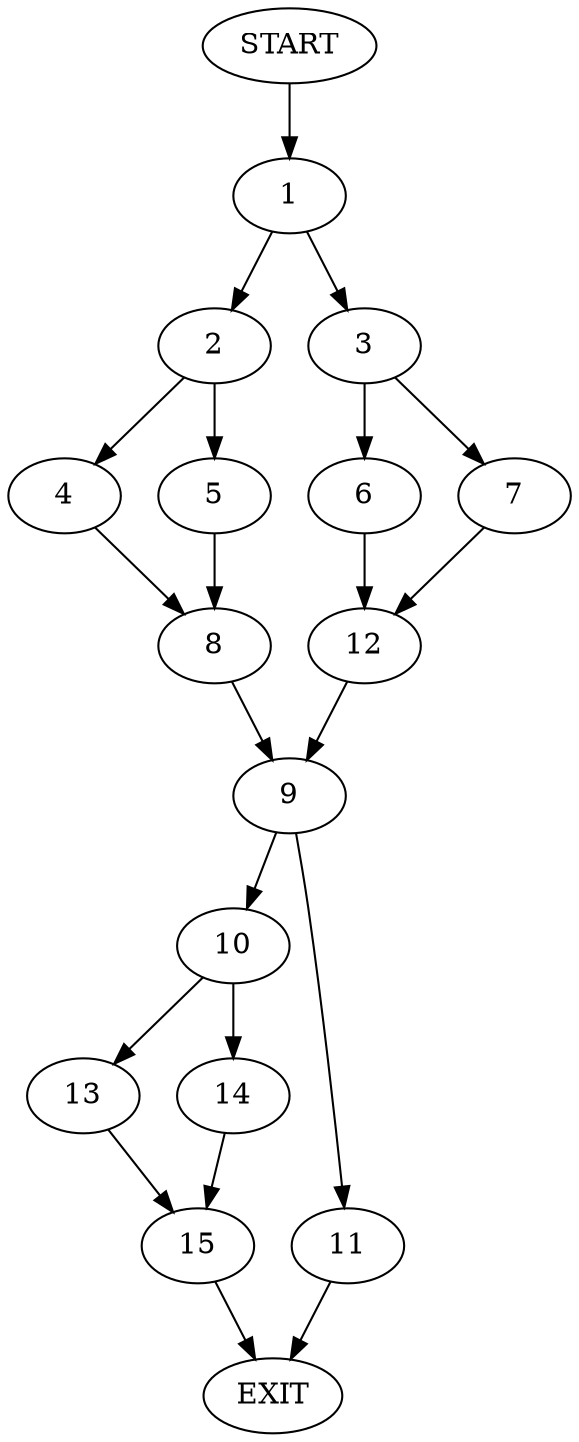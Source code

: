 digraph {
0 [label="START"]
16 [label="EXIT"]
0 -> 1
1 -> 2
1 -> 3
2 -> 4
2 -> 5
3 -> 6
3 -> 7
4 -> 8
5 -> 8
8 -> 9
9 -> 10
9 -> 11
6 -> 12
7 -> 12
12 -> 9
11 -> 16
10 -> 13
10 -> 14
14 -> 15
13 -> 15
15 -> 16
}
